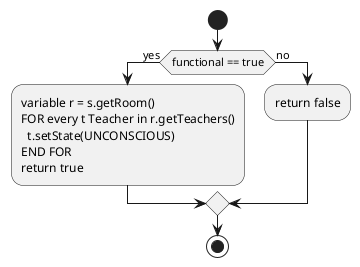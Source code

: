 @startuml sta

start

if (functional == true) then (yes)
  :variable r = s.getRoom()
  FOR every t Teacher in r.getTeachers()
    t.setState(UNCONSCIOUS)
  END FOR
  return true;
else (no)
  :return false;
endif

stop

@enduml